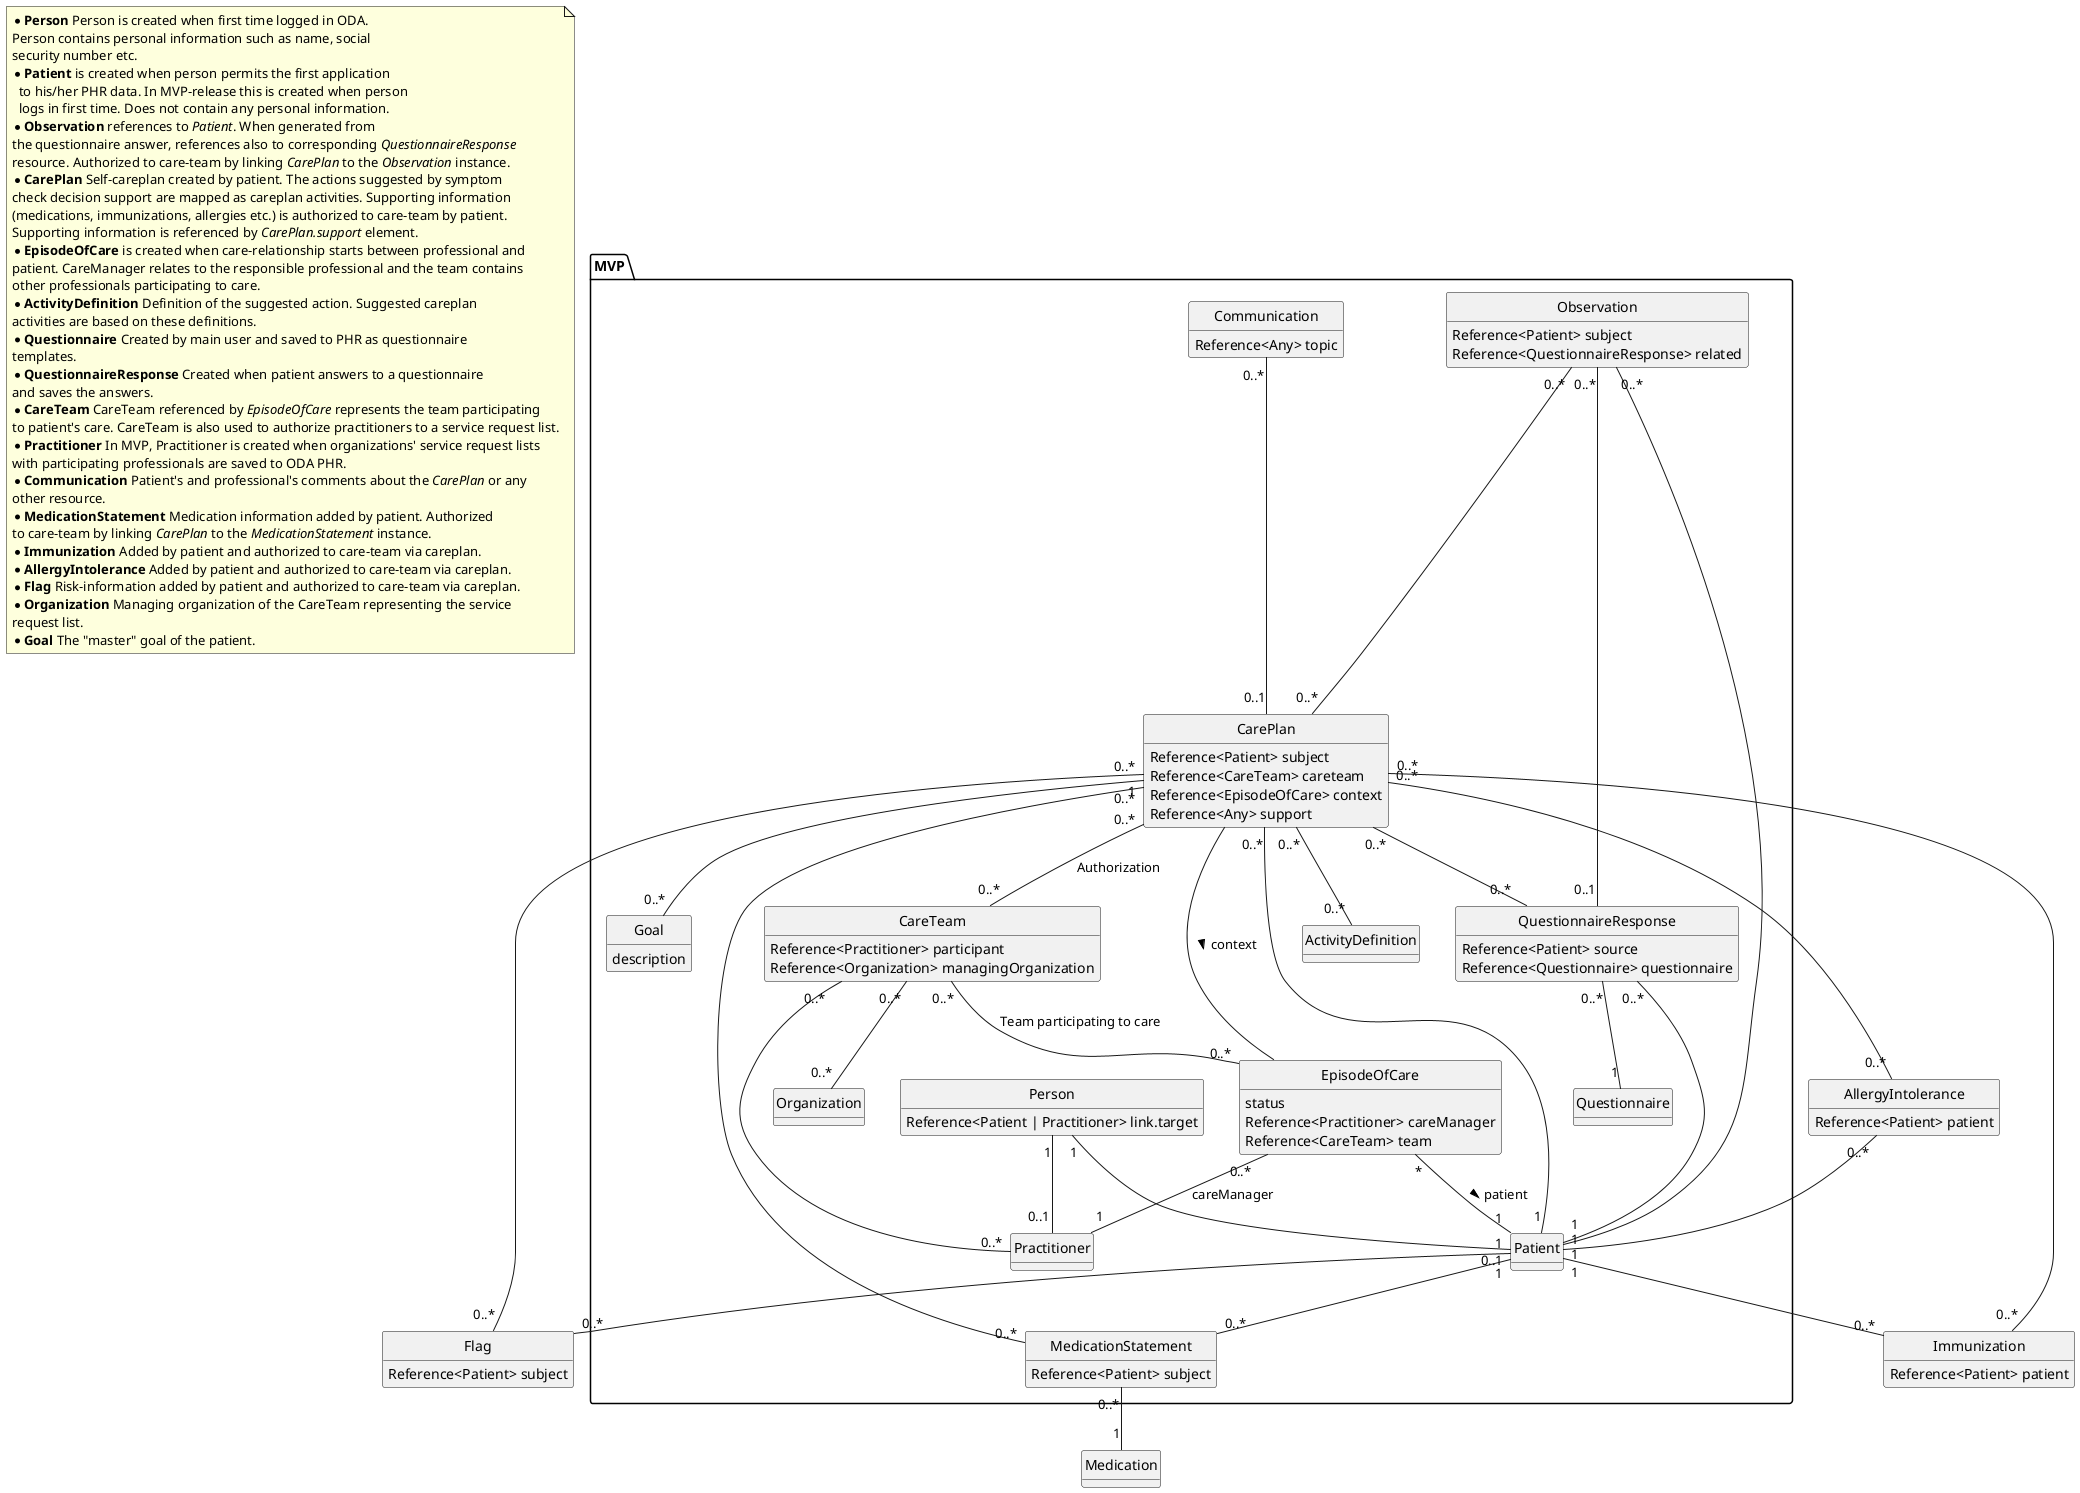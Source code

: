 @startuml

set namespaceSeparator ::

note as N1
* <b>Person</b> Person is created when first time logged in ODA. 
Person contains personal information such as name, social 
security number etc.
* <b>Patient</b> is created when person permits the first application
  to his/her PHR data. In MVP-release this is created when person 
  logs in first time. Does not contain any personal information.
* <b>Observation</b> references to <i>Patient</i>. When generated from
the questionnaire answer, references also to corresponding <i>QuestionnaireResponse</i> 
resource. Authorized to care-team by linking <i>CarePlan</i> to the <i>Observation</i> instance.
* <b>CarePlan</b> Self-careplan created by patient. The actions suggested by symptom 
check decision support are mapped as careplan activities. Supporting information 
(medications, immunizations, allergies etc.) is authorized to care-team by patient. 
Supporting information is referenced by <i>CarePlan.support</i> element.
* <b>EpisodeOfCare</b> is created when care-relationship starts between professional and 
patient. CareManager relates to the responsible professional and the team contains 
other professionals participating to care.
* <b>ActivityDefinition</b> Definition of the suggested action. Suggested careplan 
activities are based on these definitions. 
* <b>Questionnaire</b> Created by main user and saved to PHR as questionnaire 
templates.
* <b>QuestionnaireResponse</b> Created when patient answers to a questionnaire 
and saves the answers.
* <b>CareTeam</b> CareTeam referenced by <i>EpisodeOfCare</i> represents the team participating
to patient's care. CareTeam is also used to authorize practitioners to a service request list.
* <b>Practitioner</b> In MVP, Practitioner is created when organizations' service request lists 
with participating professionals are saved to ODA PHR.
* <b>Communication</b> Patient's and professional's comments about the <i>CarePlan</i> or any
other resource.
* <b>MedicationStatement</b> Medication information added by patient. Authorized 
to care-team by linking <i>CarePlan</i> to the <i>MedicationStatement</i> instance.
* <b>Immunization</b> Added by patient and authorized to care-team via careplan.
* <b>AllergyIntolerance</b> Added by patient and authorized to care-team via careplan.
* <b>Flag</b> Risk-information added by patient and authorized to care-team via careplan.
* <b>Organization</b> Managing organization of the CareTeam representing the service 
request list.
* <b>Goal</b> The "master" goal of the patient.
  end note


class MVP::Person {
Reference<Patient | Practitioner> link.target
}
class MVP::Patient
class MVP::Observation {
Reference<Patient> subject
Reference<QuestionnaireResponse> related
}
class MVP::CarePlan {
Reference<Patient> subject
Reference<CareTeam> careteam
Reference<EpisodeOfCare> context
Reference<Any> support
}
class MVP::Questionnaire
class MVP::QuestionnaireResponse {
Reference<Patient> source
Reference<Questionnaire> questionnaire
}
class MVP::CareTeam {
Reference<Practitioner> participant
Reference<Organization> managingOrganization
}
class MVP::Practitioner {
	
}
class MVP::Communication {
Reference<Any> topic
}

class AllergyIntolerance {
Reference<Patient> patient
}

class Immunization {
Reference<Patient> patient
}

class MVP::MedicationStatement {
Reference<Patient> subject
}

class Flag {
Reference<Patient> subject
}

class MVP::ActivityDefinition {

}

class Medication

class MVP::EpisodeOfCare {
    status
    Reference<Practitioner> careManager
    Reference<CareTeam> team     
    } 

class MVP::Goal {
    description
}

class MVP::Organization {
}


hide methods
hide circle

MVP::CarePlan "0..*" -- "0..*" MVP::CareTeam : Authorization
MVP::CareTeam "0..*" -- "0..*" MVP::EpisodeOfCare : Team participating to care
MVP::CareTeam "0..*" -- "0..*" MVP::Organization

MVP::EpisodeOfCare "0..*" -- "1" MVP::Practitioner : careManager 
MVP::EpisodeOfCare -- MVP::CarePlan : < context 
MVP::EpisodeOfCare "*" -- "1" MVP::Patient : patient >

MVP::CarePlan "1" -- "0..*" MVP::Goal

MVP::Person "1"--"0..1" MVP::Patient
MVP::Person "1"--"0..1" MVP::Practitioner

MVP::CarePlan "0..*"--"1" MVP::Patient
MVP::CarePlan "0..*"--"0..*" MVP::QuestionnaireResponse
MVP::CarePlan "0..*"--"0..*" AllergyIntolerance
MVP::CarePlan "0..*"--"0..*" MVP::MedicationStatement
MVP::CarePlan "0..*"--"0..*" Immunization
MVP::CarePlan "0..*"--"0..*" Flag
MVP::CarePlan "0..*"--"0..*" MVP::ActivityDefinition

MVP::CareTeam "0..*"--"0..*" MVP::Practitioner 

MVP::Observation "0..*"--"0..*" MVP::CarePlan
MVP::Observation "0..*"--"1" MVP::Patient
MVP::Observation "0..*"--"0..1" MVP::QuestionnaireResponse

MVP::QuestionnaireResponse "0..*"--"1" MVP::Patient
MVP::QuestionnaireResponse "0..*"--"1" MVP::Questionnaire

MVP::Communication "0..*" -- "0..1" MVP::CarePlan

AllergyIntolerance "0..*" -- "1" MVP::Patient
MVP::Patient "1"--"0..*" MVP::MedicationStatement
MVP::Patient "1"--"0..*" Immunization
MVP::Patient "1"--"0..*" Flag


MVP::MedicationStatement "0..*" -- "1" Medication

@enduml